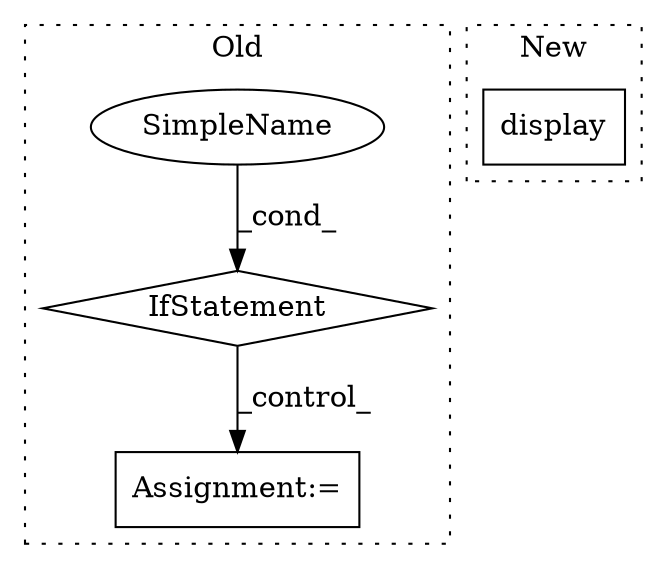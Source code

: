 digraph G {
subgraph cluster0 {
1 [label="IfStatement" a="25" s="6296,6320" l="4,2" shape="diamond"];
3 [label="Assignment:=" a="7" s="6337" l="1" shape="box"];
4 [label="SimpleName" a="42" s="" l="" shape="ellipse"];
label = "Old";
style="dotted";
}
subgraph cluster1 {
2 [label="display" a="32" s="7820,7849" l="8,1" shape="box"];
label = "New";
style="dotted";
}
1 -> 3 [label="_control_"];
4 -> 1 [label="_cond_"];
}